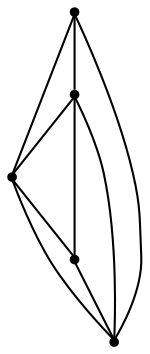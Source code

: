 graph {
  node [shape=point,comment="{\"directed\":false,\"doi\":\"10.1007/978-3-030-92931-2_7\",\"figure\":\"4 (3)\"}"]

  v0 [pos="1574.5967473291475,1637.0325158412472"]
  v1 [pos="1515.174769935646,1454.1556124382917"]
  v2 [pos="1322.8826317561739,1454.1556124382917"]
  v3 [pos="1419.0302269679348,1750.0615778658578"]
  v4 [pos="1263.4638337835577,1637.0325158412475"]

  v0 -- v1 [id="-1",pos="1574.5967473291475,1637.0325158412472 1515.174769935646,1454.1556124382917 1515.174769935646,1454.1556124382917 1515.174769935646,1454.1556124382917"]
  v0 -- v2 [id="-2",pos="1574.5967473291475,1637.0325158412472 1322.8826317561739,1454.1556124382917 1322.8826317561739,1454.1556124382917 1322.8826317561739,1454.1556124382917"]
  v1 -- v2 [id="-3",pos="1515.174769935646,1454.1556124382917 1322.8826317561739,1454.1556124382917 1322.8826317561739,1454.1556124382917 1322.8826317561739,1454.1556124382917"]
  v4 -- v3 [id="-4",pos="1263.4638337835577,1637.0325158412475 1419.0302269679348,1750.0615778658578 1419.0302269679348,1750.0615778658578 1419.0302269679348,1750.0615778658578"]
  v4 -- v1 [id="-5",pos="1263.4638337835577,1637.0325158412475 1515.174769935646,1454.1556124382917 1515.174769935646,1454.1556124382917 1515.174769935646,1454.1556124382917"]
  v3 -- v0 [id="-6",pos="1419.0302269679348,1750.0615778658578 1574.5967473291475,1637.0325158412472 1574.5967473291475,1637.0325158412472 1574.5967473291475,1637.0325158412472"]
  v3 -- v2 [id="-7",pos="1419.0302269679348,1750.0615778658578 1322.8826317561739,1454.1556124382917 1322.8826317561739,1454.1556124382917 1322.8826317561739,1454.1556124382917"]
  v2 -- v4 [id="-8",pos="1322.8826317561739,1454.1556124382917 1263.4638337835577,1637.0325158412475 1263.4638337835577,1637.0325158412475 1263.4638337835577,1637.0325158412475"]
  v3 -- v1 [id="-9",pos="1419.0302269679348,1750.0615778658578 1515.174769935646,1454.1556124382917 1515.174769935646,1454.1556124382917 1515.174769935646,1454.1556124382917"]
}